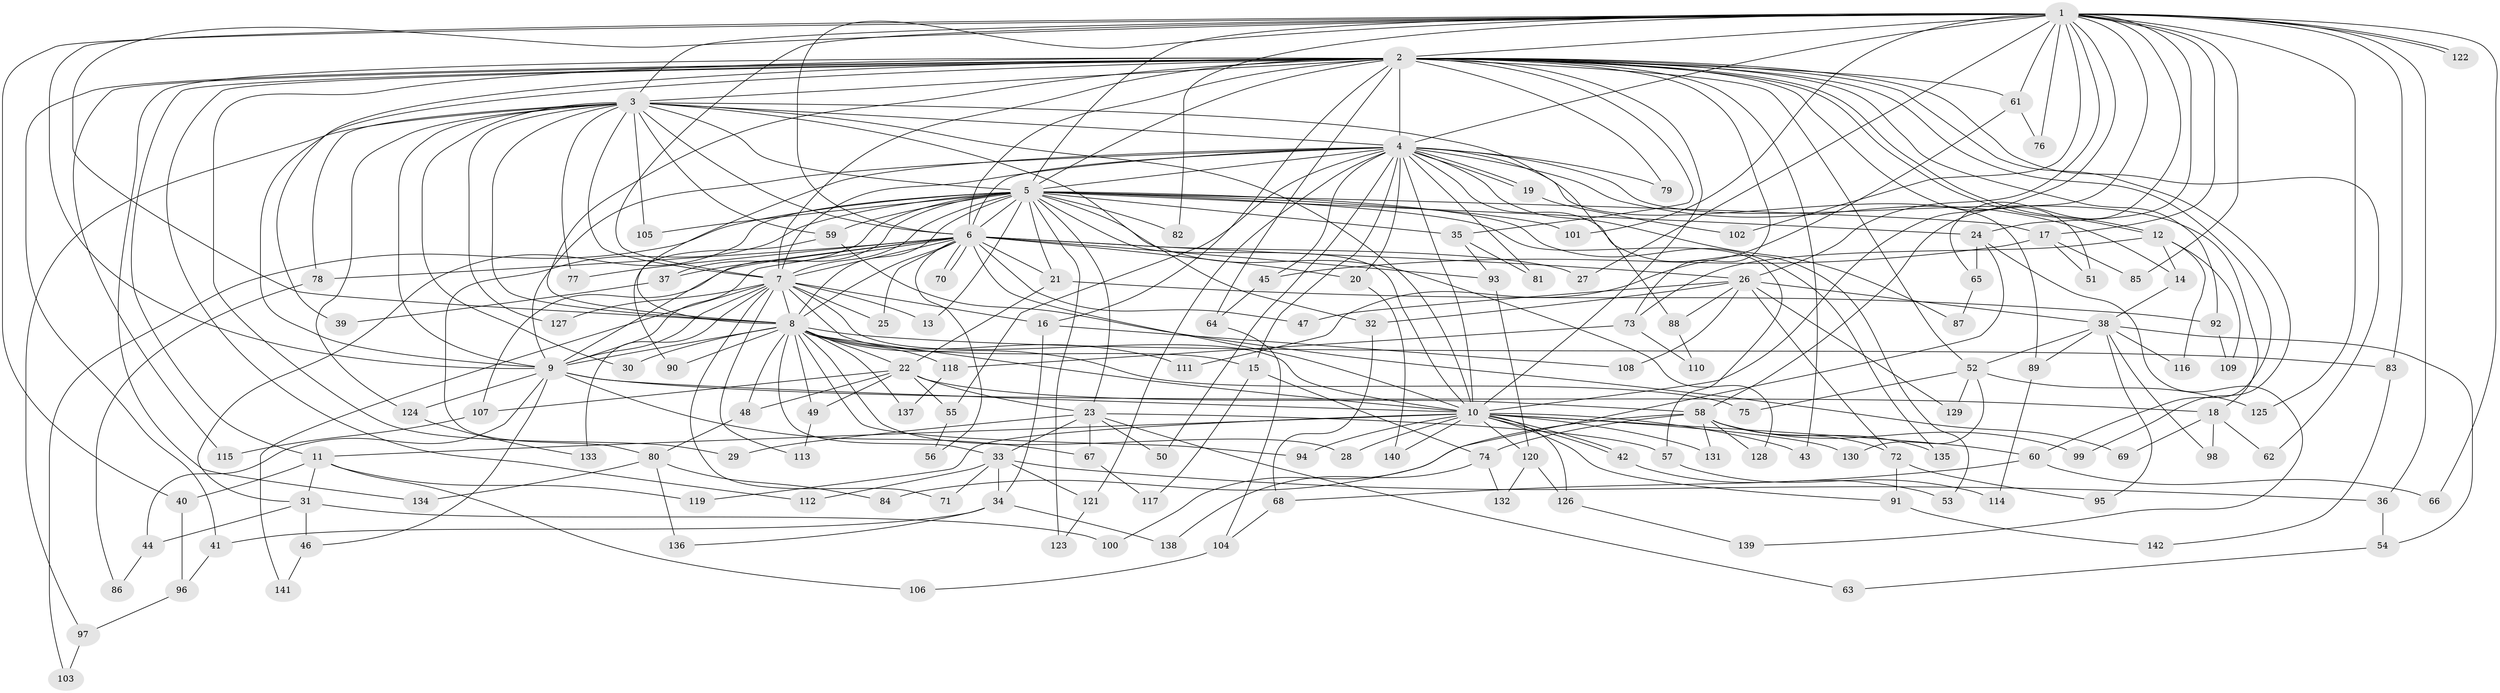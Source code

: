 // Generated by graph-tools (version 1.1) at 2025/43/03/09/25 04:43:57]
// undirected, 142 vertices, 309 edges
graph export_dot {
graph [start="1"]
  node [color=gray90,style=filled];
  1;
  2;
  3;
  4;
  5;
  6;
  7;
  8;
  9;
  10;
  11;
  12;
  13;
  14;
  15;
  16;
  17;
  18;
  19;
  20;
  21;
  22;
  23;
  24;
  25;
  26;
  27;
  28;
  29;
  30;
  31;
  32;
  33;
  34;
  35;
  36;
  37;
  38;
  39;
  40;
  41;
  42;
  43;
  44;
  45;
  46;
  47;
  48;
  49;
  50;
  51;
  52;
  53;
  54;
  55;
  56;
  57;
  58;
  59;
  60;
  61;
  62;
  63;
  64;
  65;
  66;
  67;
  68;
  69;
  70;
  71;
  72;
  73;
  74;
  75;
  76;
  77;
  78;
  79;
  80;
  81;
  82;
  83;
  84;
  85;
  86;
  87;
  88;
  89;
  90;
  91;
  92;
  93;
  94;
  95;
  96;
  97;
  98;
  99;
  100;
  101;
  102;
  103;
  104;
  105;
  106;
  107;
  108;
  109;
  110;
  111;
  112;
  113;
  114;
  115;
  116;
  117;
  118;
  119;
  120;
  121;
  122;
  123;
  124;
  125;
  126;
  127;
  128;
  129;
  130;
  131;
  132;
  133;
  134;
  135;
  136;
  137;
  138;
  139;
  140;
  141;
  142;
  1 -- 2;
  1 -- 3;
  1 -- 4;
  1 -- 5;
  1 -- 6;
  1 -- 7;
  1 -- 8;
  1 -- 9;
  1 -- 10;
  1 -- 17;
  1 -- 24;
  1 -- 26;
  1 -- 27;
  1 -- 36;
  1 -- 40;
  1 -- 58;
  1 -- 61;
  1 -- 65;
  1 -- 66;
  1 -- 76;
  1 -- 82;
  1 -- 83;
  1 -- 85;
  1 -- 101;
  1 -- 102;
  1 -- 122;
  1 -- 122;
  1 -- 125;
  2 -- 3;
  2 -- 4;
  2 -- 5;
  2 -- 6;
  2 -- 7;
  2 -- 8;
  2 -- 9;
  2 -- 10;
  2 -- 11;
  2 -- 12;
  2 -- 12;
  2 -- 16;
  2 -- 29;
  2 -- 35;
  2 -- 39;
  2 -- 41;
  2 -- 43;
  2 -- 51;
  2 -- 52;
  2 -- 60;
  2 -- 61;
  2 -- 62;
  2 -- 64;
  2 -- 73;
  2 -- 79;
  2 -- 92;
  2 -- 99;
  2 -- 112;
  2 -- 115;
  2 -- 134;
  3 -- 4;
  3 -- 5;
  3 -- 6;
  3 -- 7;
  3 -- 8;
  3 -- 9;
  3 -- 10;
  3 -- 30;
  3 -- 32;
  3 -- 59;
  3 -- 77;
  3 -- 78;
  3 -- 88;
  3 -- 97;
  3 -- 105;
  3 -- 124;
  3 -- 127;
  4 -- 5;
  4 -- 6;
  4 -- 7;
  4 -- 8;
  4 -- 9;
  4 -- 10;
  4 -- 14;
  4 -- 15;
  4 -- 18;
  4 -- 19;
  4 -- 19;
  4 -- 20;
  4 -- 45;
  4 -- 50;
  4 -- 53;
  4 -- 55;
  4 -- 79;
  4 -- 81;
  4 -- 87;
  4 -- 89;
  4 -- 121;
  5 -- 6;
  5 -- 7;
  5 -- 8;
  5 -- 9;
  5 -- 10;
  5 -- 13;
  5 -- 17;
  5 -- 21;
  5 -- 23;
  5 -- 24;
  5 -- 31;
  5 -- 35;
  5 -- 37;
  5 -- 57;
  5 -- 59;
  5 -- 80;
  5 -- 82;
  5 -- 101;
  5 -- 103;
  5 -- 105;
  5 -- 123;
  5 -- 128;
  5 -- 135;
  6 -- 7;
  6 -- 8;
  6 -- 9;
  6 -- 10;
  6 -- 20;
  6 -- 21;
  6 -- 25;
  6 -- 26;
  6 -- 27;
  6 -- 37;
  6 -- 47;
  6 -- 56;
  6 -- 70;
  6 -- 70;
  6 -- 77;
  6 -- 78;
  6 -- 93;
  6 -- 107;
  7 -- 8;
  7 -- 9;
  7 -- 10;
  7 -- 13;
  7 -- 15;
  7 -- 16;
  7 -- 25;
  7 -- 71;
  7 -- 113;
  7 -- 127;
  7 -- 133;
  7 -- 141;
  8 -- 9;
  8 -- 10;
  8 -- 22;
  8 -- 28;
  8 -- 30;
  8 -- 33;
  8 -- 48;
  8 -- 49;
  8 -- 75;
  8 -- 83;
  8 -- 90;
  8 -- 94;
  8 -- 111;
  8 -- 118;
  8 -- 137;
  9 -- 10;
  9 -- 18;
  9 -- 44;
  9 -- 46;
  9 -- 67;
  9 -- 124;
  10 -- 11;
  10 -- 28;
  10 -- 42;
  10 -- 42;
  10 -- 43;
  10 -- 60;
  10 -- 91;
  10 -- 94;
  10 -- 119;
  10 -- 120;
  10 -- 126;
  10 -- 130;
  10 -- 131;
  10 -- 140;
  11 -- 31;
  11 -- 40;
  11 -- 106;
  11 -- 119;
  12 -- 14;
  12 -- 73;
  12 -- 109;
  12 -- 116;
  14 -- 38;
  15 -- 74;
  15 -- 117;
  16 -- 34;
  16 -- 108;
  17 -- 45;
  17 -- 51;
  17 -- 85;
  18 -- 62;
  18 -- 69;
  18 -- 98;
  19 -- 102;
  20 -- 140;
  21 -- 22;
  21 -- 92;
  22 -- 23;
  22 -- 48;
  22 -- 49;
  22 -- 55;
  22 -- 58;
  22 -- 107;
  23 -- 29;
  23 -- 33;
  23 -- 50;
  23 -- 57;
  23 -- 63;
  23 -- 67;
  24 -- 65;
  24 -- 100;
  24 -- 139;
  26 -- 32;
  26 -- 38;
  26 -- 47;
  26 -- 72;
  26 -- 88;
  26 -- 108;
  26 -- 129;
  31 -- 44;
  31 -- 46;
  31 -- 100;
  32 -- 68;
  33 -- 34;
  33 -- 36;
  33 -- 71;
  33 -- 112;
  33 -- 121;
  34 -- 41;
  34 -- 136;
  34 -- 138;
  35 -- 81;
  35 -- 93;
  36 -- 54;
  37 -- 39;
  38 -- 52;
  38 -- 54;
  38 -- 89;
  38 -- 95;
  38 -- 98;
  38 -- 116;
  40 -- 96;
  41 -- 96;
  42 -- 53;
  44 -- 86;
  45 -- 64;
  46 -- 141;
  48 -- 80;
  49 -- 113;
  52 -- 75;
  52 -- 125;
  52 -- 129;
  52 -- 130;
  54 -- 63;
  55 -- 56;
  57 -- 114;
  58 -- 72;
  58 -- 74;
  58 -- 84;
  58 -- 99;
  58 -- 128;
  58 -- 131;
  58 -- 135;
  59 -- 69;
  59 -- 90;
  60 -- 66;
  60 -- 68;
  61 -- 76;
  61 -- 111;
  64 -- 104;
  65 -- 87;
  67 -- 117;
  68 -- 104;
  72 -- 91;
  72 -- 95;
  73 -- 110;
  73 -- 118;
  74 -- 132;
  74 -- 138;
  78 -- 86;
  80 -- 84;
  80 -- 134;
  80 -- 136;
  83 -- 142;
  88 -- 110;
  89 -- 114;
  91 -- 142;
  92 -- 109;
  93 -- 120;
  96 -- 97;
  97 -- 103;
  104 -- 106;
  107 -- 115;
  118 -- 137;
  120 -- 126;
  120 -- 132;
  121 -- 123;
  124 -- 133;
  126 -- 139;
}
